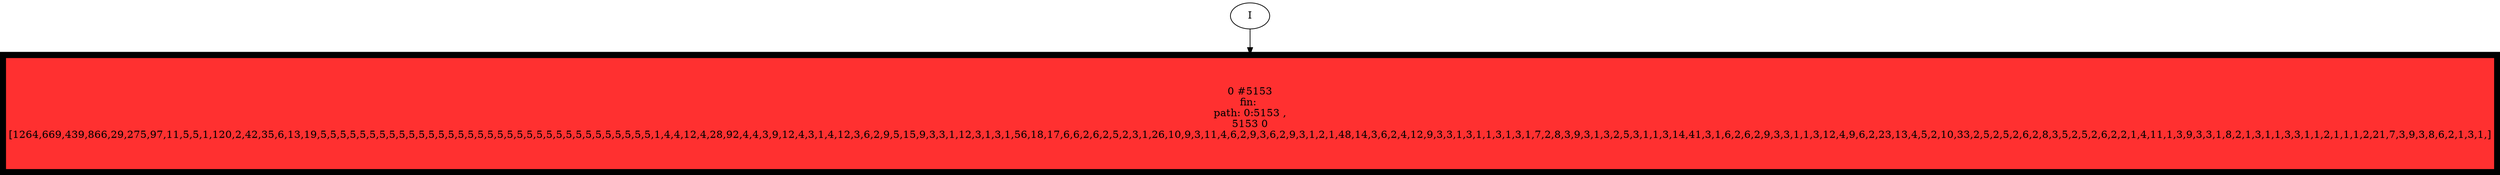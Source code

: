 // produced with flexfringe // 
digraph DFA {
	0 [label="root" shape=box];
		I -> 0;
	0 [ label="0 #5153
fin: 
 path: 0:5153 , 
5153 0
[1264,669,439,866,29,275,97,11,5,5,1,120,2,42,35,6,13,19,5,5,5,5,5,5,5,5,5,5,5,5,5,5,5,5,5,5,5,5,5,5,5,5,5,5,5,5,5,5,5,5,5,5,1,4,4,12,4,28,92,4,4,3,9,12,4,3,1,4,12,3,6,2,9,5,15,9,3,3,1,12,3,1,3,1,56,18,17,6,6,2,6,2,5,2,3,1,26,10,9,3,11,4,6,2,9,3,6,2,9,3,1,2,1,48,14,3,6,2,4,12,9,3,3,1,3,1,1,3,1,3,1,7,2,8,3,9,3,1,3,2,5,3,1,1,3,14,41,3,1,6,2,6,2,9,3,3,1,1,3,12,4,9,6,2,23,13,4,5,2,10,33,2,5,2,5,2,6,2,8,3,5,2,5,2,6,2,2,1,4,11,1,3,9,3,3,1,8,2,1,3,1,1,3,3,1,1,2,1,1,1,2,21,7,3,9,3,8,6,2,1,3,1,]" , style=filled, fillcolor="firebrick1", width=2.25628, height=2.25628, penwidth=8.54753];
}
